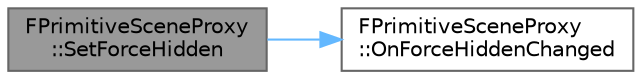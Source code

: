 digraph "FPrimitiveSceneProxy::SetForceHidden"
{
 // INTERACTIVE_SVG=YES
 // LATEX_PDF_SIZE
  bgcolor="transparent";
  edge [fontname=Helvetica,fontsize=10,labelfontname=Helvetica,labelfontsize=10];
  node [fontname=Helvetica,fontsize=10,shape=box,height=0.2,width=0.4];
  rankdir="LR";
  Node1 [id="Node000001",label="FPrimitiveSceneProxy\l::SetForceHidden",height=0.2,width=0.4,color="gray40", fillcolor="grey60", style="filled", fontcolor="black",tooltip=" "];
  Node1 -> Node2 [id="edge1_Node000001_Node000002",color="steelblue1",style="solid",tooltip=" "];
  Node2 [id="Node000002",label="FPrimitiveSceneProxy\l::OnForceHiddenChanged",height=0.2,width=0.4,color="grey40", fillcolor="white", style="filled",URL="$d4/de9/classFPrimitiveSceneProxy.html#ae0a4053a82d572dd0f61e39c7b87c76f",tooltip=" "];
}
